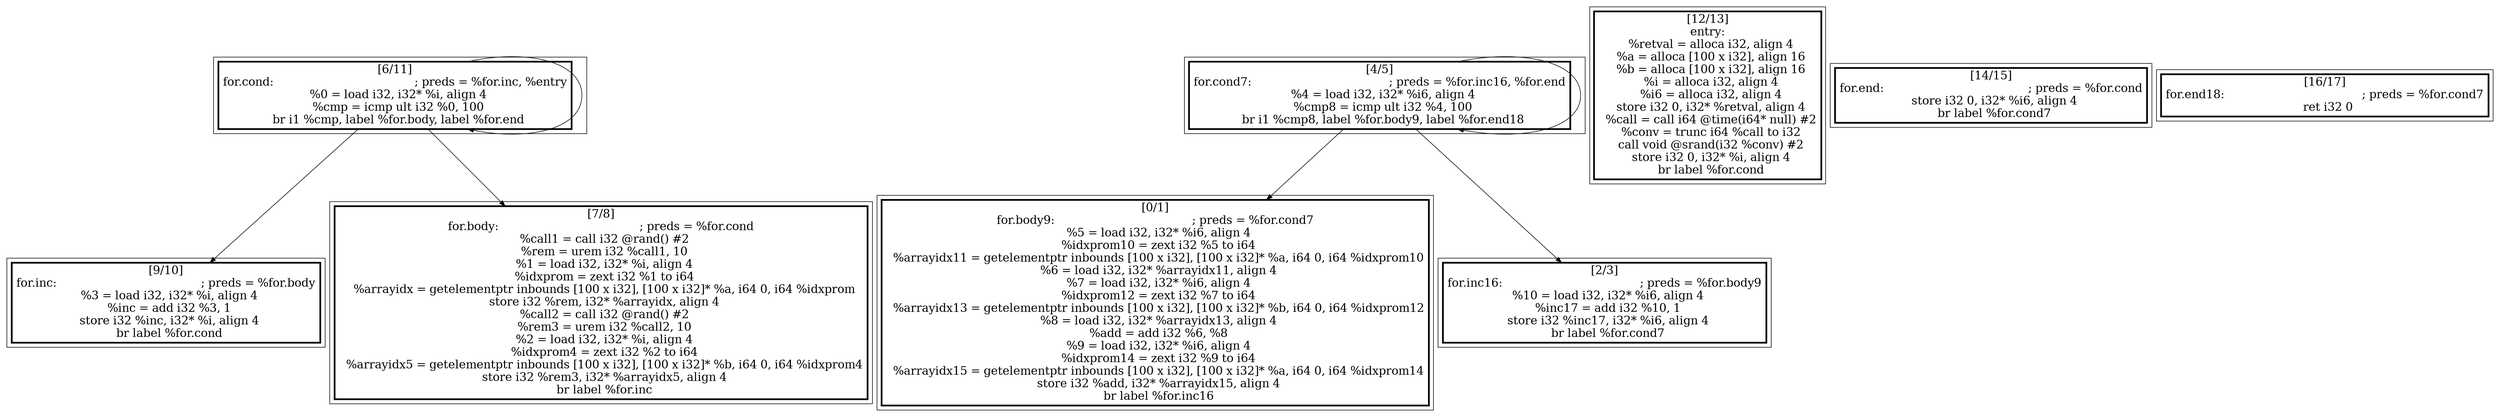 
digraph G {



node43->node43 [ ]
node43->node44 [ ]
node42->node42 [ ]
node43->node39 [ ]
node42->node36 [ ]
node42->node37 [ ]


subgraph cluster8 {


node44 [penwidth=3.0,fontsize=20,shape=rectangle,label="[9/10]
for.inc:                                          ; preds = %for.body
  %3 = load i32, i32* %i, align 4
  %inc = add i32 %3, 1
  store i32 %inc, i32* %i, align 4
  br label %for.cond
" ]



}

subgraph cluster7 {


node43 [penwidth=3.0,fontsize=20,shape=rectangle,label="[6/11]
for.cond:                                         ; preds = %for.inc, %entry
  %0 = load i32, i32* %i, align 4
  %cmp = icmp ult i32 %0, 100
  br i1 %cmp, label %for.body, label %for.end
" ]



}

subgraph cluster6 {


node42 [penwidth=3.0,fontsize=20,shape=rectangle,label="[4/5]
for.cond7:                                        ; preds = %for.inc16, %for.end
  %4 = load i32, i32* %i6, align 4
  %cmp8 = icmp ult i32 %4, 100
  br i1 %cmp8, label %for.body9, label %for.end18
" ]



}

subgraph cluster0 {


node36 [penwidth=3.0,fontsize=20,shape=rectangle,label="[0/1]
for.body9:                                        ; preds = %for.cond7
  %5 = load i32, i32* %i6, align 4
  %idxprom10 = zext i32 %5 to i64
  %arrayidx11 = getelementptr inbounds [100 x i32], [100 x i32]* %a, i64 0, i64 %idxprom10
  %6 = load i32, i32* %arrayidx11, align 4
  %7 = load i32, i32* %i6, align 4
  %idxprom12 = zext i32 %7 to i64
  %arrayidx13 = getelementptr inbounds [100 x i32], [100 x i32]* %b, i64 0, i64 %idxprom12
  %8 = load i32, i32* %arrayidx13, align 4
  %add = add i32 %6, %8
  %9 = load i32, i32* %i6, align 4
  %idxprom14 = zext i32 %9 to i64
  %arrayidx15 = getelementptr inbounds [100 x i32], [100 x i32]* %a, i64 0, i64 %idxprom14
  store i32 %add, i32* %arrayidx15, align 4
  br label %for.inc16
" ]



}

subgraph cluster5 {


node41 [penwidth=3.0,fontsize=20,shape=rectangle,label="[12/13]
entry:
  %retval = alloca i32, align 4
  %a = alloca [100 x i32], align 16
  %b = alloca [100 x i32], align 16
  %i = alloca i32, align 4
  %i6 = alloca i32, align 4
  store i32 0, i32* %retval, align 4
  %call = call i64 @time(i64* null) #2
  %conv = trunc i64 %call to i32
  call void @srand(i32 %conv) #2
  store i32 0, i32* %i, align 4
  br label %for.cond
" ]



}

subgraph cluster1 {


node37 [penwidth=3.0,fontsize=20,shape=rectangle,label="[2/3]
for.inc16:                                        ; preds = %for.body9
  %10 = load i32, i32* %i6, align 4
  %inc17 = add i32 %10, 1
  store i32 %inc17, i32* %i6, align 4
  br label %for.cond7
" ]



}

subgraph cluster2 {


node38 [penwidth=3.0,fontsize=20,shape=rectangle,label="[14/15]
for.end:                                          ; preds = %for.cond
  store i32 0, i32* %i6, align 4
  br label %for.cond7
" ]



}

subgraph cluster3 {


node39 [penwidth=3.0,fontsize=20,shape=rectangle,label="[7/8]
for.body:                                         ; preds = %for.cond
  %call1 = call i32 @rand() #2
  %rem = urem i32 %call1, 10
  %1 = load i32, i32* %i, align 4
  %idxprom = zext i32 %1 to i64
  %arrayidx = getelementptr inbounds [100 x i32], [100 x i32]* %a, i64 0, i64 %idxprom
  store i32 %rem, i32* %arrayidx, align 4
  %call2 = call i32 @rand() #2
  %rem3 = urem i32 %call2, 10
  %2 = load i32, i32* %i, align 4
  %idxprom4 = zext i32 %2 to i64
  %arrayidx5 = getelementptr inbounds [100 x i32], [100 x i32]* %b, i64 0, i64 %idxprom4
  store i32 %rem3, i32* %arrayidx5, align 4
  br label %for.inc
" ]



}

subgraph cluster4 {


node40 [penwidth=3.0,fontsize=20,shape=rectangle,label="[16/17]
for.end18:                                        ; preds = %for.cond7
  ret i32 0
" ]



}

}
